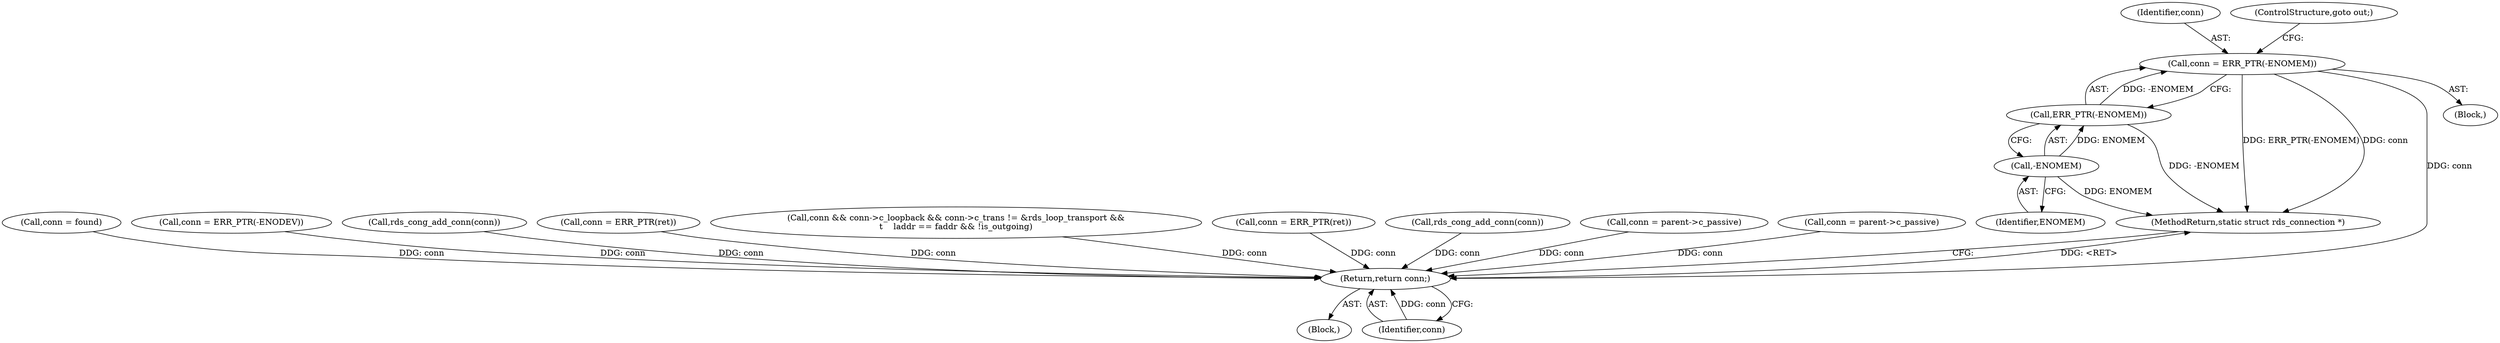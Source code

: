 digraph "0_linux_74e98eb085889b0d2d4908f59f6e00026063014f@pointer" {
"1000195" [label="(Call,conn = ERR_PTR(-ENOMEM))"];
"1000197" [label="(Call,ERR_PTR(-ENOMEM))"];
"1000198" [label="(Call,-ENOMEM)"];
"1000493" [label="(Return,return conn;)"];
"1000198" [label="(Call,-ENOMEM)"];
"1000458" [label="(Call,conn = found)"];
"1000495" [label="(MethodReturn,static struct rds_connection *)"];
"1000114" [label="(Block,)"];
"1000194" [label="(Block,)"];
"1000293" [label="(Call,conn = ERR_PTR(-ENODEV))"];
"1000420" [label="(Call,rds_cong_add_conn(conn))"];
"1000195" [label="(Call,conn = ERR_PTR(-ENOMEM))"];
"1000254" [label="(Call,conn = ERR_PTR(ret))"];
"1000199" [label="(Identifier,ENOMEM)"];
"1000153" [label="(Call,conn && conn->c_loopback && conn->c_trans != &rds_loop_transport &&\n\t    laddr == faddr && !is_outgoing)"];
"1000494" [label="(Identifier,conn)"];
"1000315" [label="(Call,conn = ERR_PTR(ret))"];
"1000484" [label="(Call,rds_cong_add_conn(conn))"];
"1000196" [label="(Identifier,conn)"];
"1000493" [label="(Return,return conn;)"];
"1000176" [label="(Call,conn = parent->c_passive)"];
"1000408" [label="(Call,conn = parent->c_passive)"];
"1000197" [label="(Call,ERR_PTR(-ENOMEM))"];
"1000200" [label="(ControlStructure,goto out;)"];
"1000195" -> "1000194"  [label="AST: "];
"1000195" -> "1000197"  [label="CFG: "];
"1000196" -> "1000195"  [label="AST: "];
"1000197" -> "1000195"  [label="AST: "];
"1000200" -> "1000195"  [label="CFG: "];
"1000195" -> "1000495"  [label="DDG: ERR_PTR(-ENOMEM)"];
"1000195" -> "1000495"  [label="DDG: conn"];
"1000197" -> "1000195"  [label="DDG: -ENOMEM"];
"1000195" -> "1000493"  [label="DDG: conn"];
"1000197" -> "1000198"  [label="CFG: "];
"1000198" -> "1000197"  [label="AST: "];
"1000197" -> "1000495"  [label="DDG: -ENOMEM"];
"1000198" -> "1000197"  [label="DDG: ENOMEM"];
"1000198" -> "1000199"  [label="CFG: "];
"1000199" -> "1000198"  [label="AST: "];
"1000198" -> "1000495"  [label="DDG: ENOMEM"];
"1000493" -> "1000114"  [label="AST: "];
"1000493" -> "1000494"  [label="CFG: "];
"1000494" -> "1000493"  [label="AST: "];
"1000495" -> "1000493"  [label="CFG: "];
"1000493" -> "1000495"  [label="DDG: <RET>"];
"1000494" -> "1000493"  [label="DDG: conn"];
"1000458" -> "1000493"  [label="DDG: conn"];
"1000293" -> "1000493"  [label="DDG: conn"];
"1000408" -> "1000493"  [label="DDG: conn"];
"1000254" -> "1000493"  [label="DDG: conn"];
"1000315" -> "1000493"  [label="DDG: conn"];
"1000153" -> "1000493"  [label="DDG: conn"];
"1000420" -> "1000493"  [label="DDG: conn"];
"1000176" -> "1000493"  [label="DDG: conn"];
"1000484" -> "1000493"  [label="DDG: conn"];
}
